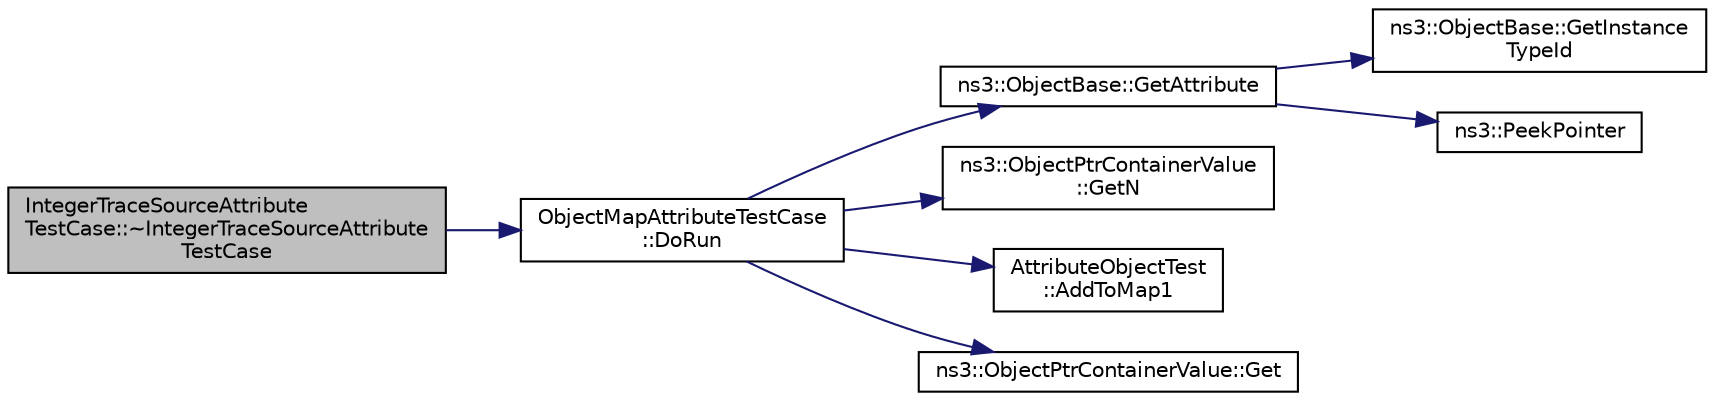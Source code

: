 digraph "IntegerTraceSourceAttributeTestCase::~IntegerTraceSourceAttributeTestCase"
{
  edge [fontname="Helvetica",fontsize="10",labelfontname="Helvetica",labelfontsize="10"];
  node [fontname="Helvetica",fontsize="10",shape=record];
  rankdir="LR";
  Node1 [label="IntegerTraceSourceAttribute\lTestCase::~IntegerTraceSourceAttribute\lTestCase",height=0.2,width=0.4,color="black", fillcolor="grey75", style="filled", fontcolor="black"];
  Node1 -> Node2 [color="midnightblue",fontsize="10",style="solid"];
  Node2 [label="ObjectMapAttributeTestCase\l::DoRun",height=0.2,width=0.4,color="black", fillcolor="white", style="filled",URL="$d2/d1d/classObjectMapAttributeTestCase.html#abeb179af8a3733a64013d1edd6eda6f9",tooltip="Implementation to actually run this TestCase. "];
  Node2 -> Node3 [color="midnightblue",fontsize="10",style="solid"];
  Node3 [label="ns3::ObjectBase::GetAttribute",height=0.2,width=0.4,color="black", fillcolor="white", style="filled",URL="$d2/dac/classns3_1_1ObjectBase.html#a895d1de2f96063d0e0fd78463e7a7e30"];
  Node3 -> Node4 [color="midnightblue",fontsize="10",style="solid"];
  Node4 [label="ns3::ObjectBase::GetInstance\lTypeId",height=0.2,width=0.4,color="black", fillcolor="white", style="filled",URL="$d2/dac/classns3_1_1ObjectBase.html#abe5b43a6f5b99a92a4c3122db31f06fb"];
  Node3 -> Node5 [color="midnightblue",fontsize="10",style="solid"];
  Node5 [label="ns3::PeekPointer",height=0.2,width=0.4,color="black", fillcolor="white", style="filled",URL="$d7/d2e/namespacens3.html#af2a7557fe9afdd98d8f6f8f6e412cf5a"];
  Node2 -> Node6 [color="midnightblue",fontsize="10",style="solid"];
  Node6 [label="ns3::ObjectPtrContainerValue\l::GetN",height=0.2,width=0.4,color="black", fillcolor="white", style="filled",URL="$db/dcc/classns3_1_1ObjectPtrContainerValue.html#a0b282241030189e3f60e76e52d176710"];
  Node2 -> Node7 [color="midnightblue",fontsize="10",style="solid"];
  Node7 [label="AttributeObjectTest\l::AddToMap1",height=0.2,width=0.4,color="black", fillcolor="white", style="filled",URL="$d6/dae/classAttributeObjectTest.html#a7ba7b44a088d14a1a7dd7f941d0d1cfd"];
  Node2 -> Node8 [color="midnightblue",fontsize="10",style="solid"];
  Node8 [label="ns3::ObjectPtrContainerValue::Get",height=0.2,width=0.4,color="black", fillcolor="white", style="filled",URL="$db/dcc/classns3_1_1ObjectPtrContainerValue.html#ad9f4d85a7345b797cb3521d17b979b47"];
}

